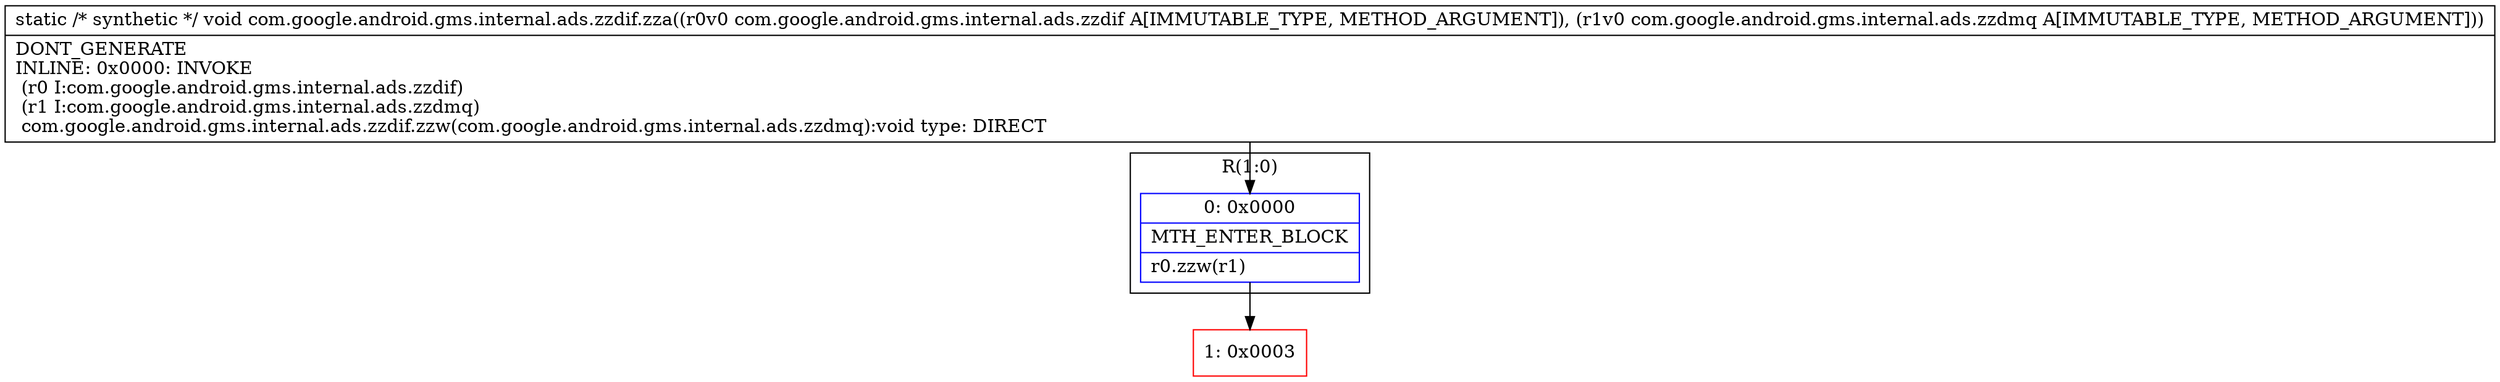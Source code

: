 digraph "CFG forcom.google.android.gms.internal.ads.zzdif.zza(Lcom\/google\/android\/gms\/internal\/ads\/zzdif;Lcom\/google\/android\/gms\/internal\/ads\/zzdmq;)V" {
subgraph cluster_Region_255894551 {
label = "R(1:0)";
node [shape=record,color=blue];
Node_0 [shape=record,label="{0\:\ 0x0000|MTH_ENTER_BLOCK\l|r0.zzw(r1)\l}"];
}
Node_1 [shape=record,color=red,label="{1\:\ 0x0003}"];
MethodNode[shape=record,label="{static \/* synthetic *\/ void com.google.android.gms.internal.ads.zzdif.zza((r0v0 com.google.android.gms.internal.ads.zzdif A[IMMUTABLE_TYPE, METHOD_ARGUMENT]), (r1v0 com.google.android.gms.internal.ads.zzdmq A[IMMUTABLE_TYPE, METHOD_ARGUMENT]))  | DONT_GENERATE\lINLINE: 0x0000: INVOKE  \l  (r0 I:com.google.android.gms.internal.ads.zzdif)\l  (r1 I:com.google.android.gms.internal.ads.zzdmq)\l com.google.android.gms.internal.ads.zzdif.zzw(com.google.android.gms.internal.ads.zzdmq):void type: DIRECT\l}"];
MethodNode -> Node_0;
Node_0 -> Node_1;
}

